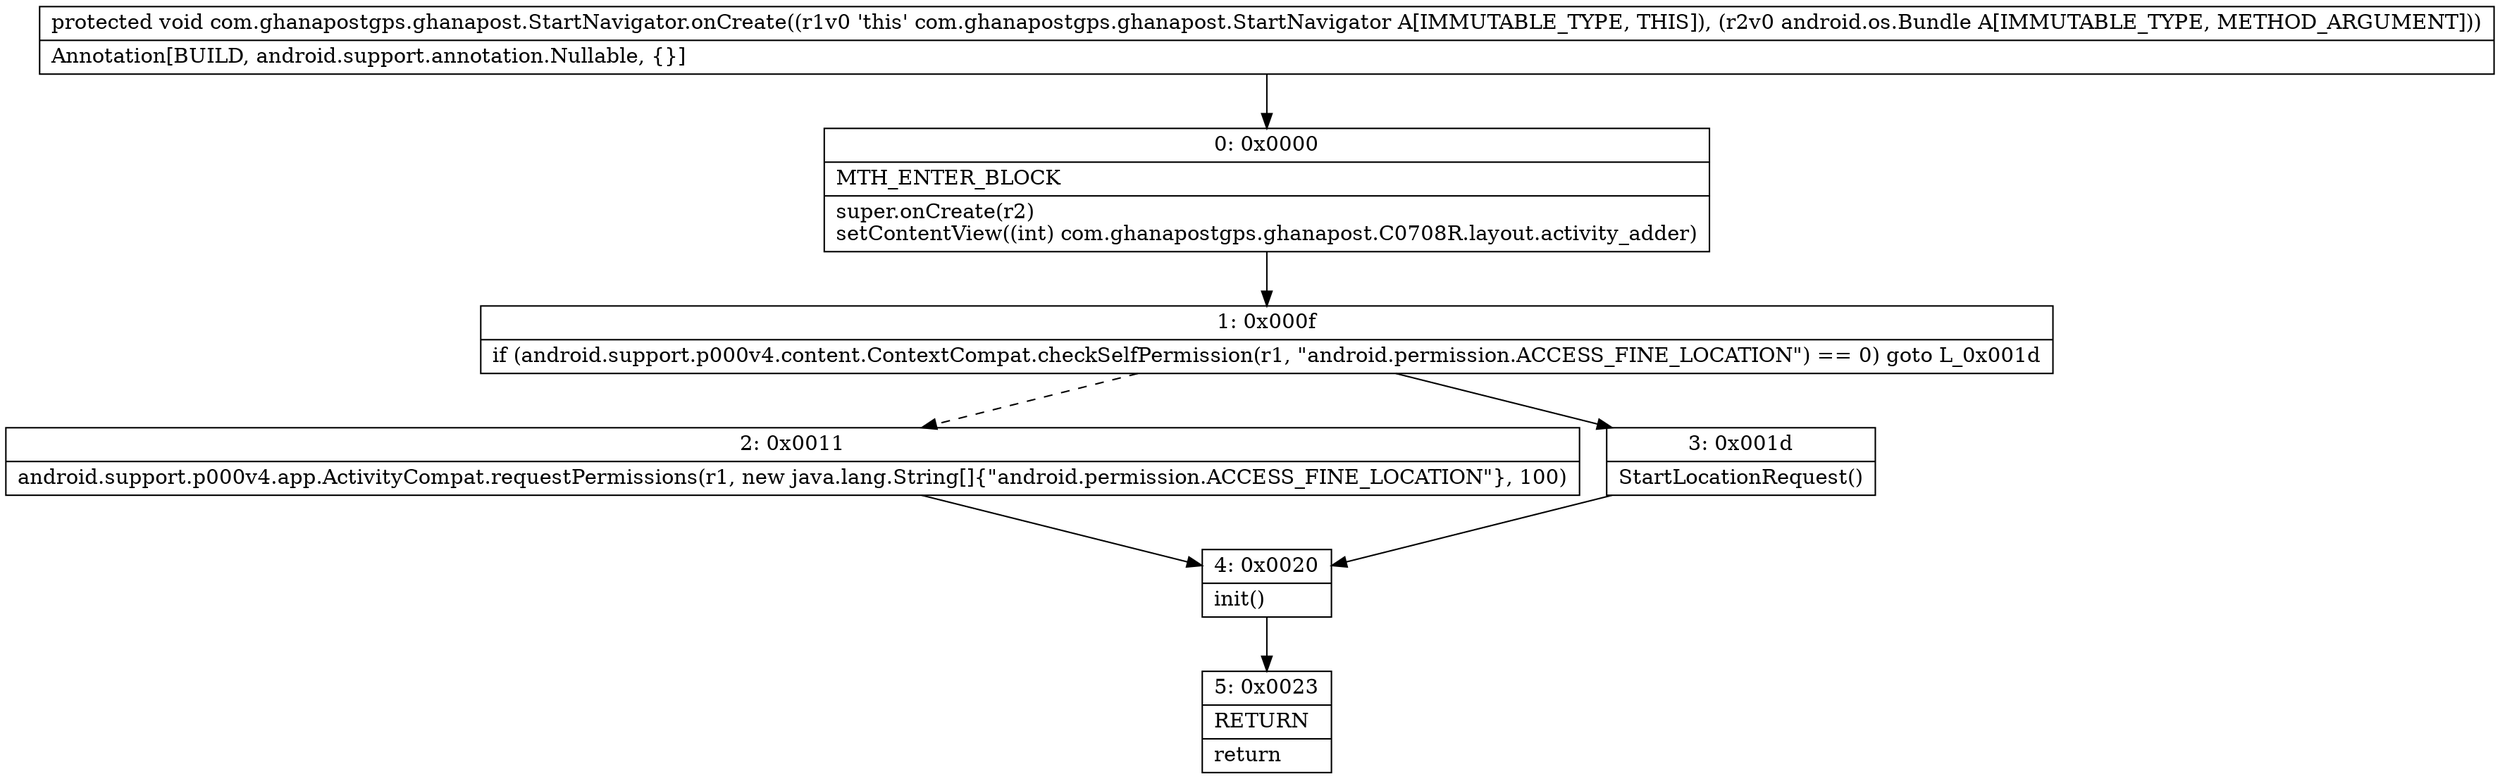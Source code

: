 digraph "CFG forcom.ghanapostgps.ghanapost.StartNavigator.onCreate(Landroid\/os\/Bundle;)V" {
Node_0 [shape=record,label="{0\:\ 0x0000|MTH_ENTER_BLOCK\l|super.onCreate(r2)\lsetContentView((int) com.ghanapostgps.ghanapost.C0708R.layout.activity_adder)\l}"];
Node_1 [shape=record,label="{1\:\ 0x000f|if (android.support.p000v4.content.ContextCompat.checkSelfPermission(r1, \"android.permission.ACCESS_FINE_LOCATION\") == 0) goto L_0x001d\l}"];
Node_2 [shape=record,label="{2\:\ 0x0011|android.support.p000v4.app.ActivityCompat.requestPermissions(r1, new java.lang.String[]\{\"android.permission.ACCESS_FINE_LOCATION\"\}, 100)\l}"];
Node_3 [shape=record,label="{3\:\ 0x001d|StartLocationRequest()\l}"];
Node_4 [shape=record,label="{4\:\ 0x0020|init()\l}"];
Node_5 [shape=record,label="{5\:\ 0x0023|RETURN\l|return\l}"];
MethodNode[shape=record,label="{protected void com.ghanapostgps.ghanapost.StartNavigator.onCreate((r1v0 'this' com.ghanapostgps.ghanapost.StartNavigator A[IMMUTABLE_TYPE, THIS]), (r2v0 android.os.Bundle A[IMMUTABLE_TYPE, METHOD_ARGUMENT]))  | Annotation[BUILD, android.support.annotation.Nullable, \{\}]\l}"];
MethodNode -> Node_0;
Node_0 -> Node_1;
Node_1 -> Node_2[style=dashed];
Node_1 -> Node_3;
Node_2 -> Node_4;
Node_3 -> Node_4;
Node_4 -> Node_5;
}

